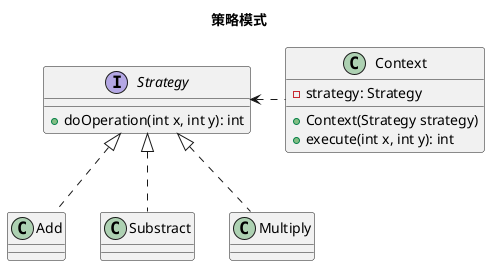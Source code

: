 @startuml
title 策略模式

interface Strategy {
    + doOperation(int x, int y): int
}

class Add implements Strategy
class Substract implements Strategy
class Multiply implements Strategy


class Context {
    - strategy: Strategy
    + Context(Strategy strategy)
    + execute(int x, int y): int
}

Context .left.> Strategy


@enduml